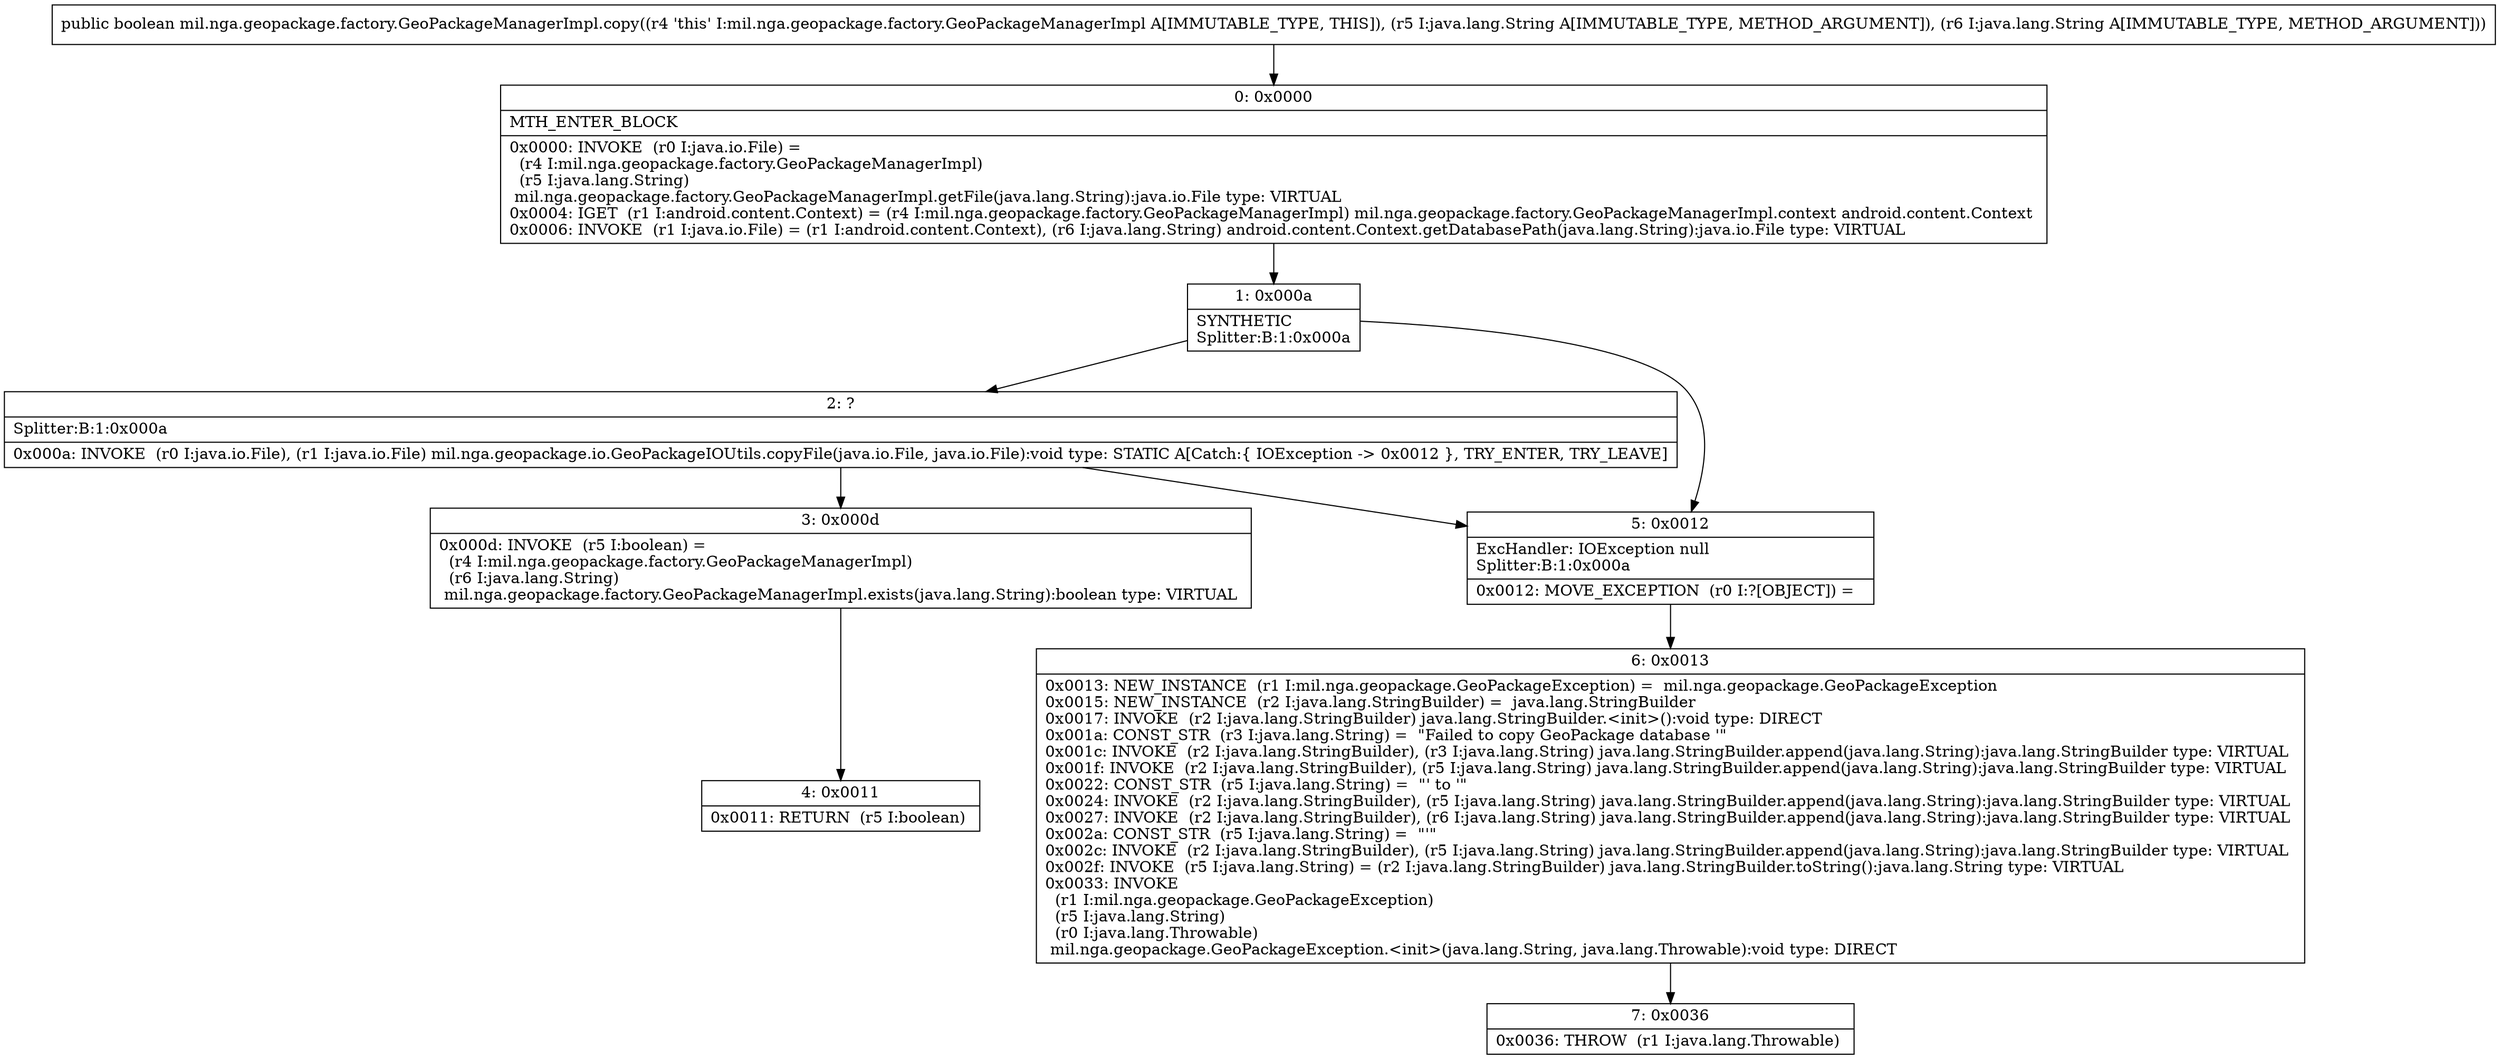 digraph "CFG formil.nga.geopackage.factory.GeoPackageManagerImpl.copy(Ljava\/lang\/String;Ljava\/lang\/String;)Z" {
Node_0 [shape=record,label="{0\:\ 0x0000|MTH_ENTER_BLOCK\l|0x0000: INVOKE  (r0 I:java.io.File) = \l  (r4 I:mil.nga.geopackage.factory.GeoPackageManagerImpl)\l  (r5 I:java.lang.String)\l mil.nga.geopackage.factory.GeoPackageManagerImpl.getFile(java.lang.String):java.io.File type: VIRTUAL \l0x0004: IGET  (r1 I:android.content.Context) = (r4 I:mil.nga.geopackage.factory.GeoPackageManagerImpl) mil.nga.geopackage.factory.GeoPackageManagerImpl.context android.content.Context \l0x0006: INVOKE  (r1 I:java.io.File) = (r1 I:android.content.Context), (r6 I:java.lang.String) android.content.Context.getDatabasePath(java.lang.String):java.io.File type: VIRTUAL \l}"];
Node_1 [shape=record,label="{1\:\ 0x000a|SYNTHETIC\lSplitter:B:1:0x000a\l}"];
Node_2 [shape=record,label="{2\:\ ?|Splitter:B:1:0x000a\l|0x000a: INVOKE  (r0 I:java.io.File), (r1 I:java.io.File) mil.nga.geopackage.io.GeoPackageIOUtils.copyFile(java.io.File, java.io.File):void type: STATIC A[Catch:\{ IOException \-\> 0x0012 \}, TRY_ENTER, TRY_LEAVE]\l}"];
Node_3 [shape=record,label="{3\:\ 0x000d|0x000d: INVOKE  (r5 I:boolean) = \l  (r4 I:mil.nga.geopackage.factory.GeoPackageManagerImpl)\l  (r6 I:java.lang.String)\l mil.nga.geopackage.factory.GeoPackageManagerImpl.exists(java.lang.String):boolean type: VIRTUAL \l}"];
Node_4 [shape=record,label="{4\:\ 0x0011|0x0011: RETURN  (r5 I:boolean) \l}"];
Node_5 [shape=record,label="{5\:\ 0x0012|ExcHandler: IOException null\lSplitter:B:1:0x000a\l|0x0012: MOVE_EXCEPTION  (r0 I:?[OBJECT]) =  \l}"];
Node_6 [shape=record,label="{6\:\ 0x0013|0x0013: NEW_INSTANCE  (r1 I:mil.nga.geopackage.GeoPackageException) =  mil.nga.geopackage.GeoPackageException \l0x0015: NEW_INSTANCE  (r2 I:java.lang.StringBuilder) =  java.lang.StringBuilder \l0x0017: INVOKE  (r2 I:java.lang.StringBuilder) java.lang.StringBuilder.\<init\>():void type: DIRECT \l0x001a: CONST_STR  (r3 I:java.lang.String) =  \"Failed to copy GeoPackage database '\" \l0x001c: INVOKE  (r2 I:java.lang.StringBuilder), (r3 I:java.lang.String) java.lang.StringBuilder.append(java.lang.String):java.lang.StringBuilder type: VIRTUAL \l0x001f: INVOKE  (r2 I:java.lang.StringBuilder), (r5 I:java.lang.String) java.lang.StringBuilder.append(java.lang.String):java.lang.StringBuilder type: VIRTUAL \l0x0022: CONST_STR  (r5 I:java.lang.String) =  \"' to '\" \l0x0024: INVOKE  (r2 I:java.lang.StringBuilder), (r5 I:java.lang.String) java.lang.StringBuilder.append(java.lang.String):java.lang.StringBuilder type: VIRTUAL \l0x0027: INVOKE  (r2 I:java.lang.StringBuilder), (r6 I:java.lang.String) java.lang.StringBuilder.append(java.lang.String):java.lang.StringBuilder type: VIRTUAL \l0x002a: CONST_STR  (r5 I:java.lang.String) =  \"'\" \l0x002c: INVOKE  (r2 I:java.lang.StringBuilder), (r5 I:java.lang.String) java.lang.StringBuilder.append(java.lang.String):java.lang.StringBuilder type: VIRTUAL \l0x002f: INVOKE  (r5 I:java.lang.String) = (r2 I:java.lang.StringBuilder) java.lang.StringBuilder.toString():java.lang.String type: VIRTUAL \l0x0033: INVOKE  \l  (r1 I:mil.nga.geopackage.GeoPackageException)\l  (r5 I:java.lang.String)\l  (r0 I:java.lang.Throwable)\l mil.nga.geopackage.GeoPackageException.\<init\>(java.lang.String, java.lang.Throwable):void type: DIRECT \l}"];
Node_7 [shape=record,label="{7\:\ 0x0036|0x0036: THROW  (r1 I:java.lang.Throwable) \l}"];
MethodNode[shape=record,label="{public boolean mil.nga.geopackage.factory.GeoPackageManagerImpl.copy((r4 'this' I:mil.nga.geopackage.factory.GeoPackageManagerImpl A[IMMUTABLE_TYPE, THIS]), (r5 I:java.lang.String A[IMMUTABLE_TYPE, METHOD_ARGUMENT]), (r6 I:java.lang.String A[IMMUTABLE_TYPE, METHOD_ARGUMENT])) }"];
MethodNode -> Node_0;
Node_0 -> Node_1;
Node_1 -> Node_2;
Node_1 -> Node_5;
Node_2 -> Node_3;
Node_2 -> Node_5;
Node_3 -> Node_4;
Node_5 -> Node_6;
Node_6 -> Node_7;
}

